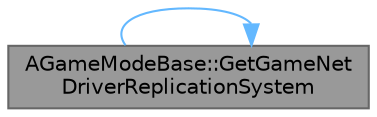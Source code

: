 digraph "AGameModeBase::GetGameNetDriverReplicationSystem"
{
 // INTERACTIVE_SVG=YES
 // LATEX_PDF_SIZE
  bgcolor="transparent";
  edge [fontname=Helvetica,fontsize=10,labelfontname=Helvetica,labelfontsize=10];
  node [fontname=Helvetica,fontsize=10,shape=box,height=0.2,width=0.4];
  rankdir="LR";
  Node1 [id="Node000001",label="AGameModeBase::GetGameNet\lDriverReplicationSystem",height=0.2,width=0.4,color="gray40", fillcolor="grey60", style="filled", fontcolor="black",tooltip="Return if the game mode is requesting a specific replication system to be used for the GameNetDriver."];
  Node1 -> Node1 [id="edge1_Node000001_Node000001",color="steelblue1",style="solid",tooltip=" "];
}
